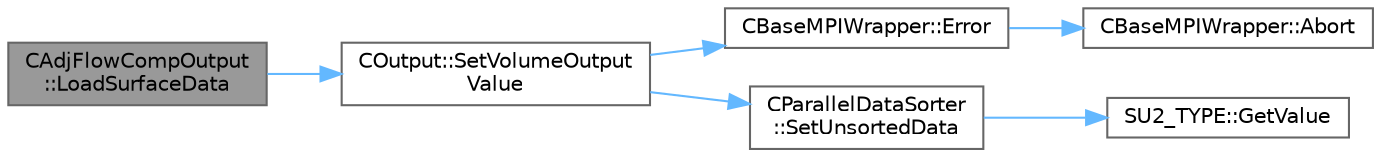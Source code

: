 digraph "CAdjFlowCompOutput::LoadSurfaceData"
{
 // LATEX_PDF_SIZE
  bgcolor="transparent";
  edge [fontname=Helvetica,fontsize=10,labelfontname=Helvetica,labelfontsize=10];
  node [fontname=Helvetica,fontsize=10,shape=box,height=0.2,width=0.4];
  rankdir="LR";
  Node1 [id="Node000001",label="CAdjFlowCompOutput\l::LoadSurfaceData",height=0.2,width=0.4,color="gray40", fillcolor="grey60", style="filled", fontcolor="black",tooltip="Set the values of the volume output fields for a surface point."];
  Node1 -> Node2 [id="edge1_Node000001_Node000002",color="steelblue1",style="solid",tooltip=" "];
  Node2 [id="Node000002",label="COutput::SetVolumeOutput\lValue",height=0.2,width=0.4,color="grey40", fillcolor="white", style="filled",URL="$classCOutput.html#a5043d88da0d8116ea9ea2921493906d9",tooltip="Set the value of a volume output field."];
  Node2 -> Node3 [id="edge2_Node000002_Node000003",color="steelblue1",style="solid",tooltip=" "];
  Node3 [id="Node000003",label="CBaseMPIWrapper::Error",height=0.2,width=0.4,color="grey40", fillcolor="white", style="filled",URL="$classCBaseMPIWrapper.html#a04457c47629bda56704e6a8804833eeb",tooltip=" "];
  Node3 -> Node4 [id="edge3_Node000003_Node000004",color="steelblue1",style="solid",tooltip=" "];
  Node4 [id="Node000004",label="CBaseMPIWrapper::Abort",height=0.2,width=0.4,color="grey40", fillcolor="white", style="filled",URL="$classCBaseMPIWrapper.html#af7297d861dca86b45cf561b6ab642e8f",tooltip=" "];
  Node2 -> Node5 [id="edge4_Node000002_Node000005",color="steelblue1",style="solid",tooltip=" "];
  Node5 [id="Node000005",label="CParallelDataSorter\l::SetUnsortedData",height=0.2,width=0.4,color="grey40", fillcolor="white", style="filled",URL="$classCParallelDataSorter.html#a670b87a841151f2bee6971765edd198d",tooltip="Set the value of a specific field at a point. PrepareSendBuffers must be called before using this fun..."];
  Node5 -> Node6 [id="edge5_Node000005_Node000006",color="steelblue1",style="solid",tooltip=" "];
  Node6 [id="Node000006",label="SU2_TYPE::GetValue",height=0.2,width=0.4,color="grey40", fillcolor="white", style="filled",URL="$namespaceSU2__TYPE.html#adf52a59d6f4e578f7915ec9abbf7cb22",tooltip="Get the (primitive) value of the datatype (needs to be specialized for active types)."];
}
